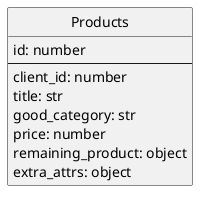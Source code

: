 @startuml

' configuration
hide circle
skinparam linetype ortho

' comment
entity "Products"{
 id: number
 --
 client_id: number
 title: str
 good_category: str
 price: number
 remaining_product: object
 extra_attrs: object
}
@enduml